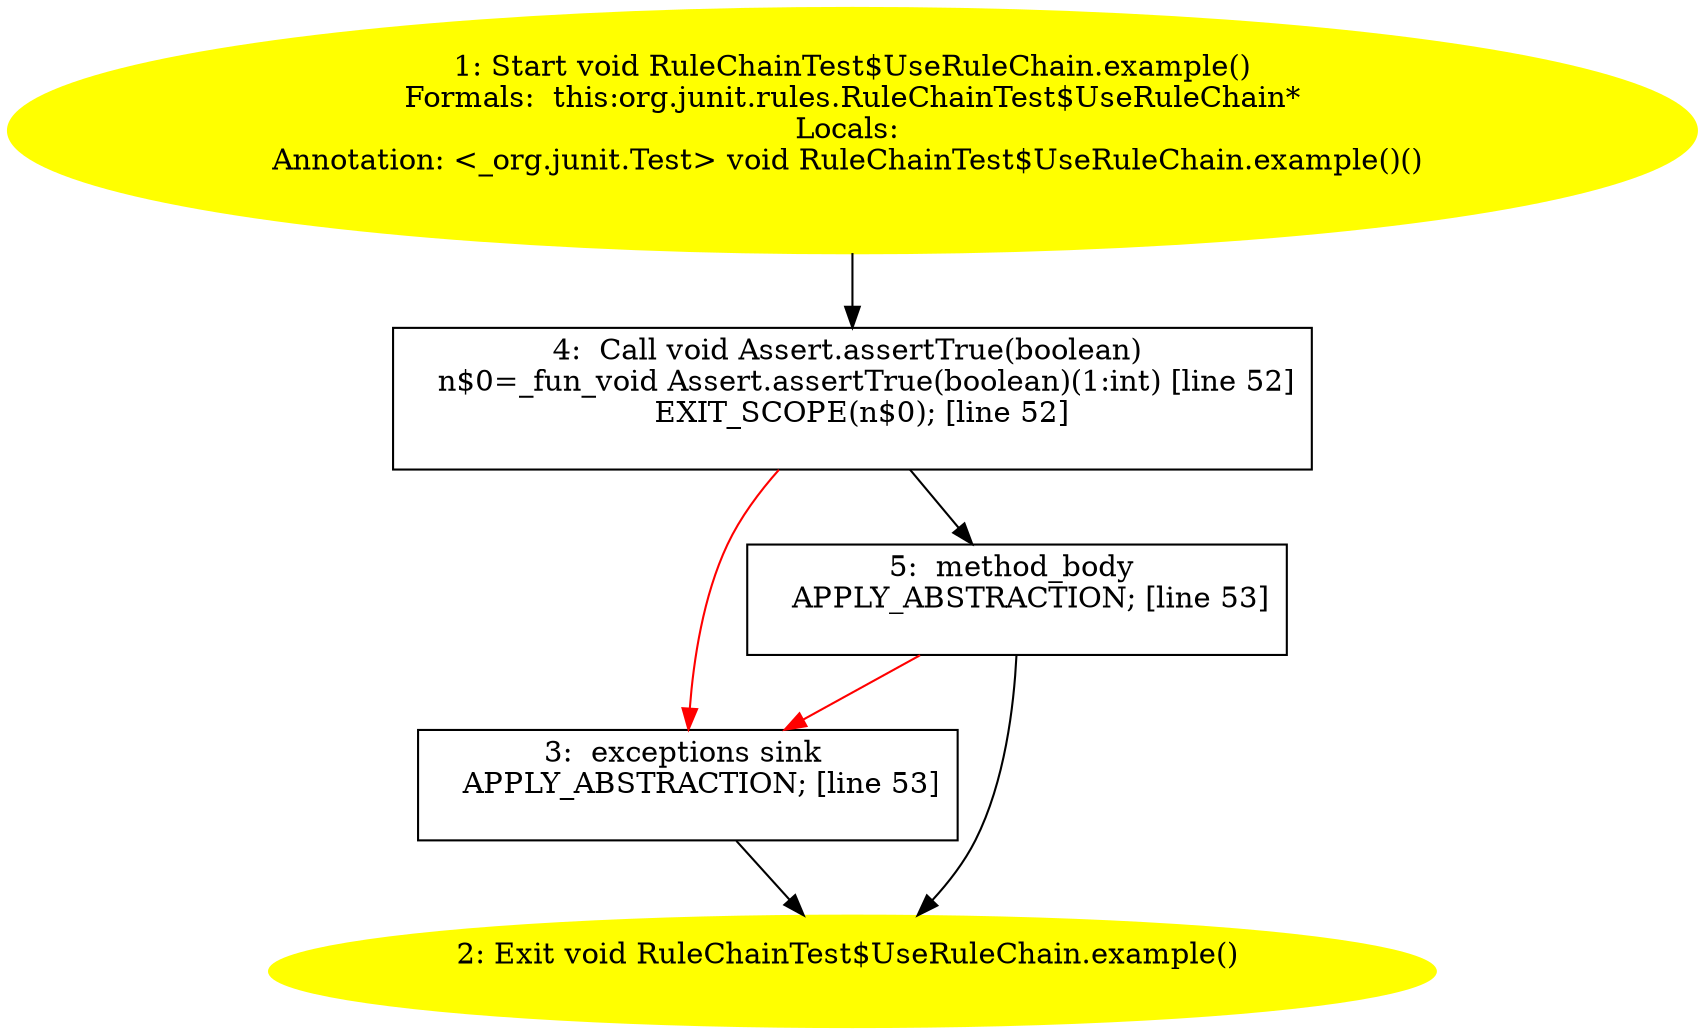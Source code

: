 /* @generated */
digraph cfg {
"org.junit.rules.RuleChainTest$UseRuleChain.example():void.23fab27b848a820c0c76cd6ef90540ef_1" [label="1: Start void RuleChainTest$UseRuleChain.example()\nFormals:  this:org.junit.rules.RuleChainTest$UseRuleChain*\nLocals: \nAnnotation: <_org.junit.Test> void RuleChainTest$UseRuleChain.example()() \n  " color=yellow style=filled]
	

	 "org.junit.rules.RuleChainTest$UseRuleChain.example():void.23fab27b848a820c0c76cd6ef90540ef_1" -> "org.junit.rules.RuleChainTest$UseRuleChain.example():void.23fab27b848a820c0c76cd6ef90540ef_4" ;
"org.junit.rules.RuleChainTest$UseRuleChain.example():void.23fab27b848a820c0c76cd6ef90540ef_2" [label="2: Exit void RuleChainTest$UseRuleChain.example() \n  " color=yellow style=filled]
	

"org.junit.rules.RuleChainTest$UseRuleChain.example():void.23fab27b848a820c0c76cd6ef90540ef_3" [label="3:  exceptions sink \n   APPLY_ABSTRACTION; [line 53]\n " shape="box"]
	

	 "org.junit.rules.RuleChainTest$UseRuleChain.example():void.23fab27b848a820c0c76cd6ef90540ef_3" -> "org.junit.rules.RuleChainTest$UseRuleChain.example():void.23fab27b848a820c0c76cd6ef90540ef_2" ;
"org.junit.rules.RuleChainTest$UseRuleChain.example():void.23fab27b848a820c0c76cd6ef90540ef_4" [label="4:  Call void Assert.assertTrue(boolean) \n   n$0=_fun_void Assert.assertTrue(boolean)(1:int) [line 52]\n  EXIT_SCOPE(n$0); [line 52]\n " shape="box"]
	

	 "org.junit.rules.RuleChainTest$UseRuleChain.example():void.23fab27b848a820c0c76cd6ef90540ef_4" -> "org.junit.rules.RuleChainTest$UseRuleChain.example():void.23fab27b848a820c0c76cd6ef90540ef_5" ;
	 "org.junit.rules.RuleChainTest$UseRuleChain.example():void.23fab27b848a820c0c76cd6ef90540ef_4" -> "org.junit.rules.RuleChainTest$UseRuleChain.example():void.23fab27b848a820c0c76cd6ef90540ef_3" [color="red" ];
"org.junit.rules.RuleChainTest$UseRuleChain.example():void.23fab27b848a820c0c76cd6ef90540ef_5" [label="5:  method_body \n   APPLY_ABSTRACTION; [line 53]\n " shape="box"]
	

	 "org.junit.rules.RuleChainTest$UseRuleChain.example():void.23fab27b848a820c0c76cd6ef90540ef_5" -> "org.junit.rules.RuleChainTest$UseRuleChain.example():void.23fab27b848a820c0c76cd6ef90540ef_2" ;
	 "org.junit.rules.RuleChainTest$UseRuleChain.example():void.23fab27b848a820c0c76cd6ef90540ef_5" -> "org.junit.rules.RuleChainTest$UseRuleChain.example():void.23fab27b848a820c0c76cd6ef90540ef_3" [color="red" ];
}
